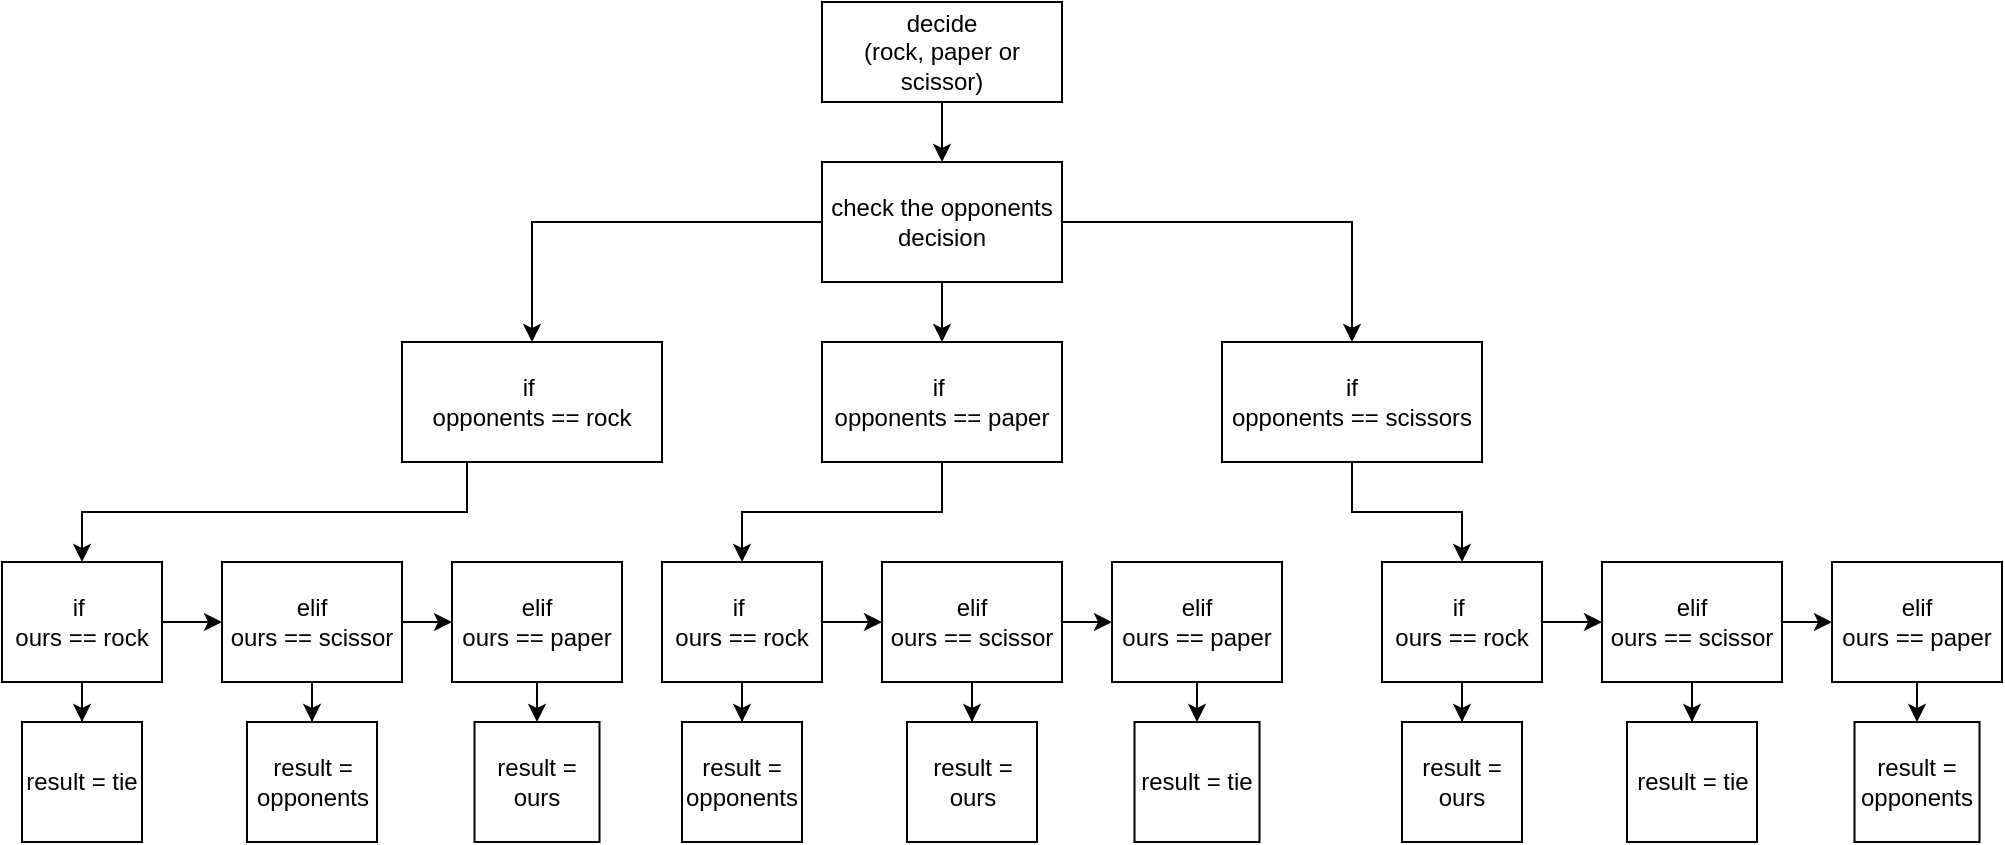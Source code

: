 <mxfile version="24.2.1" type="device">
  <diagram name="Page-1" id="In65lGsnhFc4FOEs3vG_">
    <mxGraphModel dx="1500" dy="746" grid="1" gridSize="10" guides="1" tooltips="1" connect="1" arrows="1" fold="1" page="1" pageScale="1" pageWidth="850" pageHeight="1100" math="0" shadow="0">
      <root>
        <mxCell id="0" />
        <mxCell id="1" parent="0" />
        <mxCell id="ocZrQ3FXsVRiv1KHPSTy-4" style="edgeStyle=orthogonalEdgeStyle;rounded=0;orthogonalLoop=1;jettySize=auto;html=1;" edge="1" parent="1" source="ocZrQ3FXsVRiv1KHPSTy-1">
          <mxGeometry relative="1" as="geometry">
            <mxPoint x="510" y="100" as="targetPoint" />
          </mxGeometry>
        </mxCell>
        <mxCell id="ocZrQ3FXsVRiv1KHPSTy-1" value="decide&lt;div&gt;(rock, paper or scissor)&lt;/div&gt;" style="rounded=0;whiteSpace=wrap;html=1;" vertex="1" parent="1">
          <mxGeometry x="450" y="20" width="120" height="50" as="geometry" />
        </mxCell>
        <mxCell id="ocZrQ3FXsVRiv1KHPSTy-19" style="edgeStyle=orthogonalEdgeStyle;rounded=0;orthogonalLoop=1;jettySize=auto;html=1;exitX=0.25;exitY=1;exitDx=0;exitDy=0;" edge="1" parent="1" source="ocZrQ3FXsVRiv1KHPSTy-9" target="ocZrQ3FXsVRiv1KHPSTy-18">
          <mxGeometry relative="1" as="geometry" />
        </mxCell>
        <mxCell id="ocZrQ3FXsVRiv1KHPSTy-9" value="if&amp;nbsp;&lt;div&gt;opponents == rock&lt;/div&gt;" style="rounded=0;whiteSpace=wrap;html=1;" vertex="1" parent="1">
          <mxGeometry x="240" y="190" width="130" height="60" as="geometry" />
        </mxCell>
        <mxCell id="ocZrQ3FXsVRiv1KHPSTy-15" style="edgeStyle=orthogonalEdgeStyle;rounded=0;orthogonalLoop=1;jettySize=auto;html=1;" edge="1" parent="1" source="ocZrQ3FXsVRiv1KHPSTy-10" target="ocZrQ3FXsVRiv1KHPSTy-9">
          <mxGeometry relative="1" as="geometry" />
        </mxCell>
        <mxCell id="ocZrQ3FXsVRiv1KHPSTy-16" style="edgeStyle=orthogonalEdgeStyle;rounded=0;orthogonalLoop=1;jettySize=auto;html=1;" edge="1" parent="1" source="ocZrQ3FXsVRiv1KHPSTy-10" target="ocZrQ3FXsVRiv1KHPSTy-11">
          <mxGeometry relative="1" as="geometry" />
        </mxCell>
        <mxCell id="ocZrQ3FXsVRiv1KHPSTy-17" value="" style="edgeStyle=orthogonalEdgeStyle;rounded=0;orthogonalLoop=1;jettySize=auto;html=1;" edge="1" parent="1" source="ocZrQ3FXsVRiv1KHPSTy-10" target="ocZrQ3FXsVRiv1KHPSTy-13">
          <mxGeometry relative="1" as="geometry" />
        </mxCell>
        <mxCell id="ocZrQ3FXsVRiv1KHPSTy-10" value="check the opponents decision" style="rounded=0;whiteSpace=wrap;html=1;" vertex="1" parent="1">
          <mxGeometry x="450" y="100" width="120" height="60" as="geometry" />
        </mxCell>
        <mxCell id="ocZrQ3FXsVRiv1KHPSTy-53" value="" style="edgeStyle=orthogonalEdgeStyle;rounded=0;orthogonalLoop=1;jettySize=auto;html=1;" edge="1" parent="1" source="ocZrQ3FXsVRiv1KHPSTy-11" target="ocZrQ3FXsVRiv1KHPSTy-44">
          <mxGeometry relative="1" as="geometry" />
        </mxCell>
        <mxCell id="ocZrQ3FXsVRiv1KHPSTy-11" value="if&lt;div&gt;opponents == scissors&lt;/div&gt;" style="rounded=0;whiteSpace=wrap;html=1;" vertex="1" parent="1">
          <mxGeometry x="650" y="190" width="130" height="60" as="geometry" />
        </mxCell>
        <mxCell id="ocZrQ3FXsVRiv1KHPSTy-41" value="" style="edgeStyle=orthogonalEdgeStyle;rounded=0;orthogonalLoop=1;jettySize=auto;html=1;" edge="1" parent="1" source="ocZrQ3FXsVRiv1KHPSTy-13" target="ocZrQ3FXsVRiv1KHPSTy-32">
          <mxGeometry relative="1" as="geometry" />
        </mxCell>
        <mxCell id="ocZrQ3FXsVRiv1KHPSTy-13" value="if&amp;nbsp;&lt;div&gt;opponents == paper&lt;/div&gt;" style="rounded=0;whiteSpace=wrap;html=1;" vertex="1" parent="1">
          <mxGeometry x="450" y="190" width="120" height="60" as="geometry" />
        </mxCell>
        <mxCell id="ocZrQ3FXsVRiv1KHPSTy-22" value="" style="edgeStyle=orthogonalEdgeStyle;rounded=0;orthogonalLoop=1;jettySize=auto;html=1;" edge="1" parent="1" source="ocZrQ3FXsVRiv1KHPSTy-18" target="ocZrQ3FXsVRiv1KHPSTy-21">
          <mxGeometry relative="1" as="geometry" />
        </mxCell>
        <mxCell id="ocZrQ3FXsVRiv1KHPSTy-23" value="" style="edgeStyle=orthogonalEdgeStyle;rounded=0;orthogonalLoop=1;jettySize=auto;html=1;" edge="1" parent="1" source="ocZrQ3FXsVRiv1KHPSTy-18" target="ocZrQ3FXsVRiv1KHPSTy-20">
          <mxGeometry relative="1" as="geometry" />
        </mxCell>
        <mxCell id="ocZrQ3FXsVRiv1KHPSTy-18" value="if&amp;nbsp;&lt;div&gt;ours == rock&lt;/div&gt;" style="rounded=0;whiteSpace=wrap;html=1;" vertex="1" parent="1">
          <mxGeometry x="40" y="300" width="80" height="60" as="geometry" />
        </mxCell>
        <mxCell id="ocZrQ3FXsVRiv1KHPSTy-25" value="" style="edgeStyle=orthogonalEdgeStyle;rounded=0;orthogonalLoop=1;jettySize=auto;html=1;" edge="1" parent="1" source="ocZrQ3FXsVRiv1KHPSTy-20" target="ocZrQ3FXsVRiv1KHPSTy-24">
          <mxGeometry relative="1" as="geometry" />
        </mxCell>
        <mxCell id="ocZrQ3FXsVRiv1KHPSTy-27" value="" style="edgeStyle=orthogonalEdgeStyle;rounded=0;orthogonalLoop=1;jettySize=auto;html=1;" edge="1" parent="1" source="ocZrQ3FXsVRiv1KHPSTy-20" target="ocZrQ3FXsVRiv1KHPSTy-26">
          <mxGeometry relative="1" as="geometry" />
        </mxCell>
        <mxCell id="ocZrQ3FXsVRiv1KHPSTy-20" value="elif&lt;div&gt;ours == scissor&lt;/div&gt;" style="rounded=0;whiteSpace=wrap;html=1;" vertex="1" parent="1">
          <mxGeometry x="150" y="300" width="90" height="60" as="geometry" />
        </mxCell>
        <mxCell id="ocZrQ3FXsVRiv1KHPSTy-21" value="result = tie" style="whiteSpace=wrap;html=1;rounded=0;" vertex="1" parent="1">
          <mxGeometry x="50" y="380" width="60" height="60" as="geometry" />
        </mxCell>
        <mxCell id="ocZrQ3FXsVRiv1KHPSTy-24" value="result = opponents" style="rounded=0;whiteSpace=wrap;html=1;" vertex="1" parent="1">
          <mxGeometry x="162.5" y="380" width="65" height="60" as="geometry" />
        </mxCell>
        <mxCell id="ocZrQ3FXsVRiv1KHPSTy-29" value="" style="edgeStyle=orthogonalEdgeStyle;rounded=0;orthogonalLoop=1;jettySize=auto;html=1;" edge="1" parent="1" source="ocZrQ3FXsVRiv1KHPSTy-26" target="ocZrQ3FXsVRiv1KHPSTy-28">
          <mxGeometry relative="1" as="geometry" />
        </mxCell>
        <mxCell id="ocZrQ3FXsVRiv1KHPSTy-26" value="elif&lt;div&gt;ours == paper&lt;/div&gt;" style="whiteSpace=wrap;html=1;rounded=0;" vertex="1" parent="1">
          <mxGeometry x="265" y="300" width="85" height="60" as="geometry" />
        </mxCell>
        <mxCell id="ocZrQ3FXsVRiv1KHPSTy-28" value="result = ours" style="rounded=0;whiteSpace=wrap;html=1;" vertex="1" parent="1">
          <mxGeometry x="276.25" y="380" width="62.5" height="60" as="geometry" />
        </mxCell>
        <mxCell id="ocZrQ3FXsVRiv1KHPSTy-30" value="" style="edgeStyle=orthogonalEdgeStyle;rounded=0;orthogonalLoop=1;jettySize=auto;html=1;" edge="1" parent="1" source="ocZrQ3FXsVRiv1KHPSTy-32" target="ocZrQ3FXsVRiv1KHPSTy-36">
          <mxGeometry relative="1" as="geometry" />
        </mxCell>
        <mxCell id="ocZrQ3FXsVRiv1KHPSTy-31" value="" style="edgeStyle=orthogonalEdgeStyle;rounded=0;orthogonalLoop=1;jettySize=auto;html=1;" edge="1" parent="1" source="ocZrQ3FXsVRiv1KHPSTy-32" target="ocZrQ3FXsVRiv1KHPSTy-35">
          <mxGeometry relative="1" as="geometry" />
        </mxCell>
        <mxCell id="ocZrQ3FXsVRiv1KHPSTy-32" value="if&amp;nbsp;&lt;div&gt;ours == rock&lt;/div&gt;" style="rounded=0;whiteSpace=wrap;html=1;" vertex="1" parent="1">
          <mxGeometry x="370" y="300" width="80" height="60" as="geometry" />
        </mxCell>
        <mxCell id="ocZrQ3FXsVRiv1KHPSTy-33" value="" style="edgeStyle=orthogonalEdgeStyle;rounded=0;orthogonalLoop=1;jettySize=auto;html=1;" edge="1" parent="1" source="ocZrQ3FXsVRiv1KHPSTy-35" target="ocZrQ3FXsVRiv1KHPSTy-37">
          <mxGeometry relative="1" as="geometry" />
        </mxCell>
        <mxCell id="ocZrQ3FXsVRiv1KHPSTy-34" value="" style="edgeStyle=orthogonalEdgeStyle;rounded=0;orthogonalLoop=1;jettySize=auto;html=1;" edge="1" parent="1" source="ocZrQ3FXsVRiv1KHPSTy-35" target="ocZrQ3FXsVRiv1KHPSTy-39">
          <mxGeometry relative="1" as="geometry" />
        </mxCell>
        <mxCell id="ocZrQ3FXsVRiv1KHPSTy-35" value="elif&lt;div&gt;ours == scissor&lt;/div&gt;" style="rounded=0;whiteSpace=wrap;html=1;" vertex="1" parent="1">
          <mxGeometry x="480" y="300" width="90" height="60" as="geometry" />
        </mxCell>
        <mxCell id="ocZrQ3FXsVRiv1KHPSTy-36" value="result = opponents" style="whiteSpace=wrap;html=1;rounded=0;" vertex="1" parent="1">
          <mxGeometry x="380" y="380" width="60" height="60" as="geometry" />
        </mxCell>
        <mxCell id="ocZrQ3FXsVRiv1KHPSTy-37" value="result = ours" style="rounded=0;whiteSpace=wrap;html=1;" vertex="1" parent="1">
          <mxGeometry x="492.5" y="380" width="65" height="60" as="geometry" />
        </mxCell>
        <mxCell id="ocZrQ3FXsVRiv1KHPSTy-38" value="" style="edgeStyle=orthogonalEdgeStyle;rounded=0;orthogonalLoop=1;jettySize=auto;html=1;" edge="1" parent="1" source="ocZrQ3FXsVRiv1KHPSTy-39" target="ocZrQ3FXsVRiv1KHPSTy-40">
          <mxGeometry relative="1" as="geometry" />
        </mxCell>
        <mxCell id="ocZrQ3FXsVRiv1KHPSTy-39" value="elif&lt;div&gt;ours == paper&lt;/div&gt;" style="whiteSpace=wrap;html=1;rounded=0;" vertex="1" parent="1">
          <mxGeometry x="595" y="300" width="85" height="60" as="geometry" />
        </mxCell>
        <mxCell id="ocZrQ3FXsVRiv1KHPSTy-40" value="result = tie" style="rounded=0;whiteSpace=wrap;html=1;" vertex="1" parent="1">
          <mxGeometry x="606.25" y="380" width="62.5" height="60" as="geometry" />
        </mxCell>
        <mxCell id="ocZrQ3FXsVRiv1KHPSTy-42" value="" style="edgeStyle=orthogonalEdgeStyle;rounded=0;orthogonalLoop=1;jettySize=auto;html=1;" edge="1" parent="1" source="ocZrQ3FXsVRiv1KHPSTy-44" target="ocZrQ3FXsVRiv1KHPSTy-48">
          <mxGeometry relative="1" as="geometry" />
        </mxCell>
        <mxCell id="ocZrQ3FXsVRiv1KHPSTy-43" value="" style="edgeStyle=orthogonalEdgeStyle;rounded=0;orthogonalLoop=1;jettySize=auto;html=1;" edge="1" parent="1" source="ocZrQ3FXsVRiv1KHPSTy-44" target="ocZrQ3FXsVRiv1KHPSTy-47">
          <mxGeometry relative="1" as="geometry" />
        </mxCell>
        <mxCell id="ocZrQ3FXsVRiv1KHPSTy-44" value="if&amp;nbsp;&lt;div&gt;ours == rock&lt;/div&gt;" style="rounded=0;whiteSpace=wrap;html=1;" vertex="1" parent="1">
          <mxGeometry x="730" y="300" width="80" height="60" as="geometry" />
        </mxCell>
        <mxCell id="ocZrQ3FXsVRiv1KHPSTy-45" value="" style="edgeStyle=orthogonalEdgeStyle;rounded=0;orthogonalLoop=1;jettySize=auto;html=1;" edge="1" parent="1" source="ocZrQ3FXsVRiv1KHPSTy-47" target="ocZrQ3FXsVRiv1KHPSTy-49">
          <mxGeometry relative="1" as="geometry" />
        </mxCell>
        <mxCell id="ocZrQ3FXsVRiv1KHPSTy-46" value="" style="edgeStyle=orthogonalEdgeStyle;rounded=0;orthogonalLoop=1;jettySize=auto;html=1;" edge="1" parent="1" source="ocZrQ3FXsVRiv1KHPSTy-47" target="ocZrQ3FXsVRiv1KHPSTy-51">
          <mxGeometry relative="1" as="geometry" />
        </mxCell>
        <mxCell id="ocZrQ3FXsVRiv1KHPSTy-47" value="elif&lt;div&gt;ours == scissor&lt;/div&gt;" style="rounded=0;whiteSpace=wrap;html=1;" vertex="1" parent="1">
          <mxGeometry x="840" y="300" width="90" height="60" as="geometry" />
        </mxCell>
        <mxCell id="ocZrQ3FXsVRiv1KHPSTy-48" value="result = ours" style="whiteSpace=wrap;html=1;rounded=0;" vertex="1" parent="1">
          <mxGeometry x="740" y="380" width="60" height="60" as="geometry" />
        </mxCell>
        <mxCell id="ocZrQ3FXsVRiv1KHPSTy-49" value="result = tie" style="rounded=0;whiteSpace=wrap;html=1;" vertex="1" parent="1">
          <mxGeometry x="852.5" y="380" width="65" height="60" as="geometry" />
        </mxCell>
        <mxCell id="ocZrQ3FXsVRiv1KHPSTy-50" value="" style="edgeStyle=orthogonalEdgeStyle;rounded=0;orthogonalLoop=1;jettySize=auto;html=1;" edge="1" parent="1" source="ocZrQ3FXsVRiv1KHPSTy-51" target="ocZrQ3FXsVRiv1KHPSTy-52">
          <mxGeometry relative="1" as="geometry" />
        </mxCell>
        <mxCell id="ocZrQ3FXsVRiv1KHPSTy-51" value="elif&lt;div&gt;ours == paper&lt;/div&gt;" style="whiteSpace=wrap;html=1;rounded=0;" vertex="1" parent="1">
          <mxGeometry x="955" y="300" width="85" height="60" as="geometry" />
        </mxCell>
        <mxCell id="ocZrQ3FXsVRiv1KHPSTy-52" value="result = opponents" style="rounded=0;whiteSpace=wrap;html=1;" vertex="1" parent="1">
          <mxGeometry x="966.25" y="380" width="62.5" height="60" as="geometry" />
        </mxCell>
      </root>
    </mxGraphModel>
  </diagram>
</mxfile>

